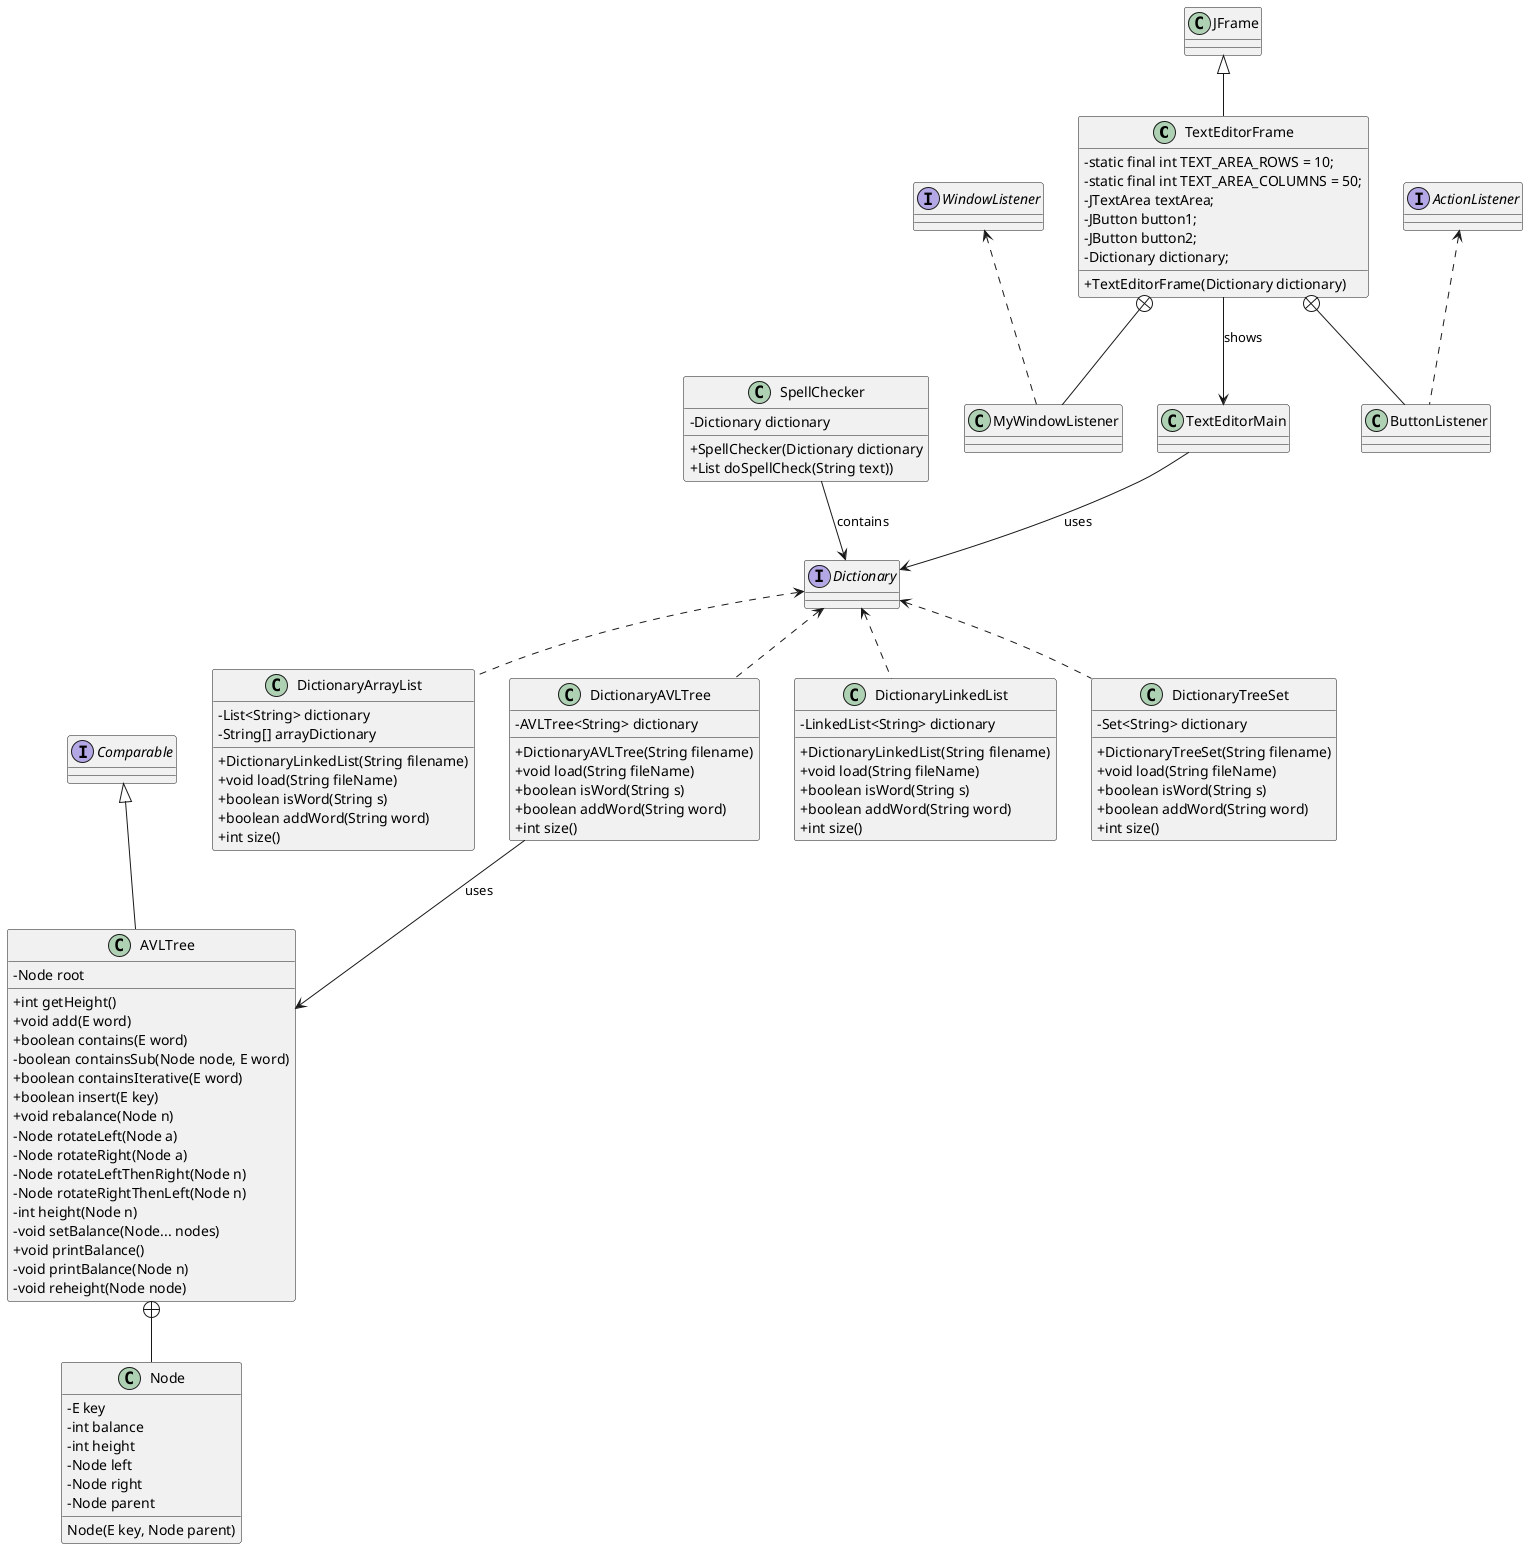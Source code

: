 @startuml
skinparam classAttributeIconSize 0
Class TextEditorFrame{
- static final int TEXT_AREA_ROWS = 10;
- static final int TEXT_AREA_COLUMNS = 50;
- JTextArea textArea;
- JButton button1;
- JButton button2;
- Dictionary dictionary;

+ TextEditorFrame(Dictionary dictionary)



}

Class TextEditorMain{

}

Class MyWindowListener{

}


Class ButtonListener{

}

Class JFrame{

}

Class Node
{
- E key
- int balance
- int height
- Node left
- Node right
- Node parent

Node(E key, Node parent)

}

Class AVLTree{
- Node root

+ int getHeight()
+ void add(E word)
+ boolean contains(E word)
- boolean containsSub(Node node, E word)
+ boolean containsIterative(E word)
+ boolean insert(E key)
+ void rebalance(Node n)
- Node rotateLeft(Node a)
- Node rotateRight(Node a)
- Node rotateLeftThenRight(Node n)
- Node rotateRightThenLeft(Node n)
- int height(Node n)
- void setBalance(Node... nodes)
+ void printBalance()
- void printBalance(Node n)
- void reheight(Node node)
 }

 Class DictionaryArrayList{
- List<String> dictionary
- String[] arrayDictionary

+ DictionaryLinkedList(String filename)
+ void load(String fileName)
+ boolean isWord(String s)
+ boolean addWord(String word)
+ int size()



 }

 Class DictionaryAVLTree{
- AVLTree<String> dictionary

+ DictionaryAVLTree(String filename)
+ void load(String fileName)
+ boolean isWord(String s)
+ boolean addWord(String word)
+ int size()
 }

 Class DictionaryLinkedList{
- LinkedList<String> dictionary

+ DictionaryLinkedList(String filename)
+ void load(String fileName)
+ boolean isWord(String s)
+ boolean addWord(String word)
+ int size()


 }

 Class DictionaryTreeSet{

- Set<String> dictionary

+ DictionaryTreeSet(String filename)
+ void load(String fileName)
+ boolean isWord(String s)
+ boolean addWord(String word)
+ int size()

 }

 Class SpellChecker{
 - Dictionary dictionary

 + SpellChecker(Dictionary dictionary
 + List doSpellCheck(String text))

  }

  interface Dictionary
  interface Comparable
  interface WindowListener
  interface ActionListener

  AVLTree +-- Node

  Dictionary <.. DictionaryTreeSet
  Dictionary <.. DictionaryLinkedList
  Dictionary <.. DictionaryArrayList
  Dictionary <.. DictionaryAVLTree

  WindowListener <.. MyWindowListener
  ActionListener <.. ButtonListener

  TextEditorFrame +-- MyWindowListener
  TextEditorFrame +-- ButtonListener

  SpellChecker --> Dictionary : contains
  DictionaryAVLTree --> AVLTree : uses

  TextEditorMain --> Dictionary : uses
  TextEditorFrame --> TextEditorMain : shows

  JFrame <|-- TextEditorFrame
  Comparable <|-- AVLTree

@enduml